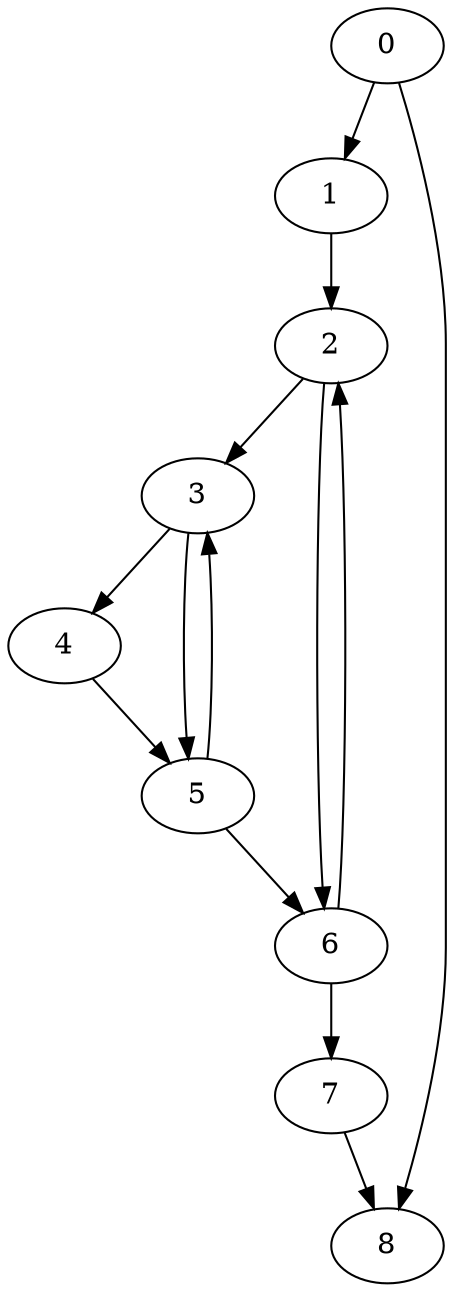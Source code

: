 digraph {
	0
	1
	2
	3
	4
	5
	6
	7
	8
	0 -> 1
	2 -> 3
	5 -> 3
	7 -> 8
	0 -> 8
	1 -> 2
	6 -> 2
	3 -> 4
	3 -> 5
	4 -> 5
	5 -> 6
	2 -> 6
	6 -> 7
}
